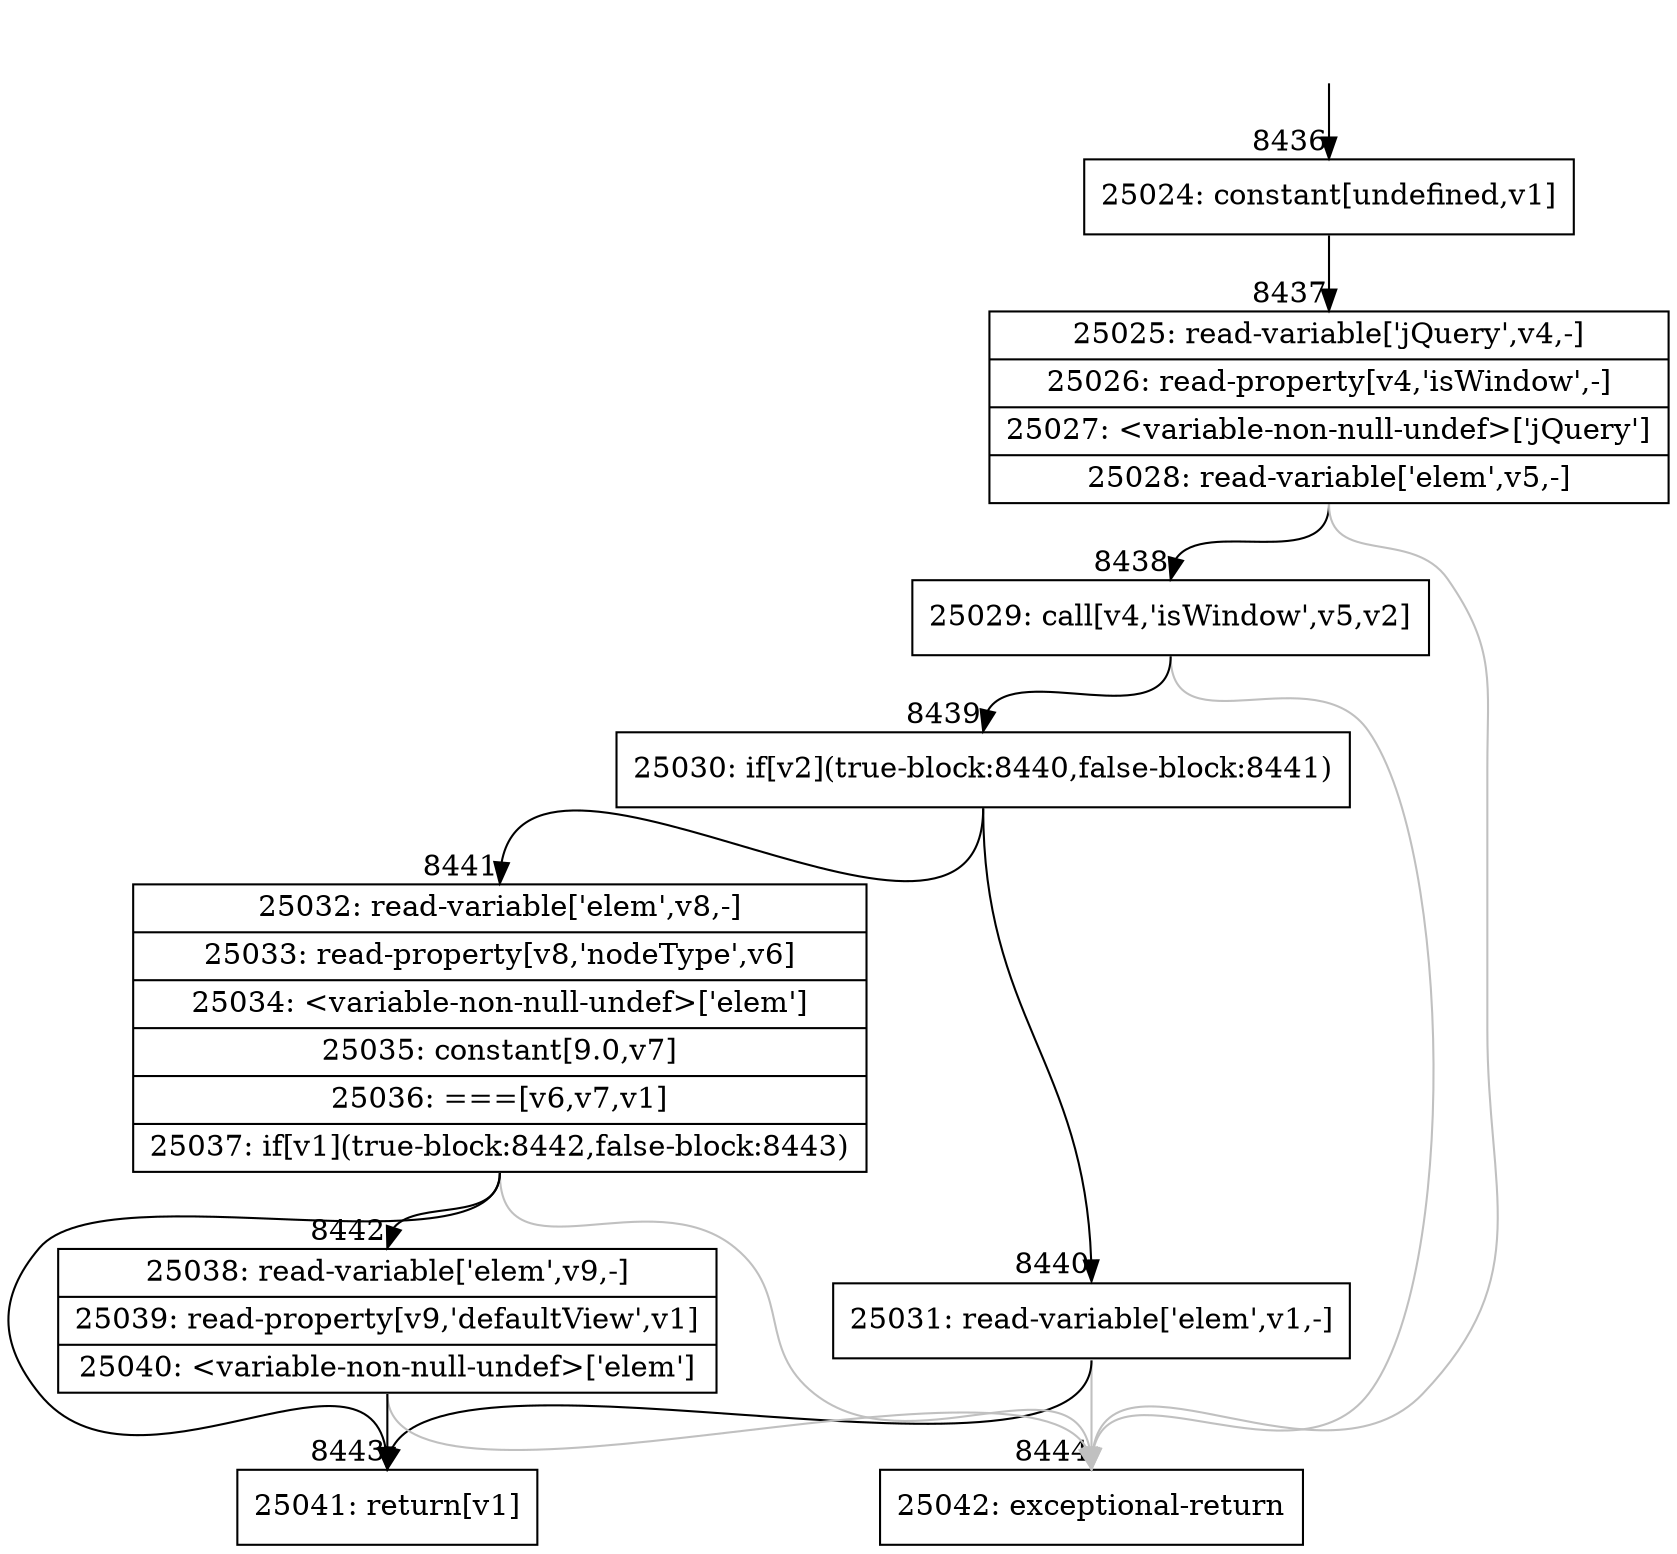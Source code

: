 digraph {
rankdir="TD"
BB_entry544[shape=none,label=""];
BB_entry544 -> BB8436 [tailport=s, headport=n, headlabel="    8436"]
BB8436 [shape=record label="{25024: constant[undefined,v1]}" ] 
BB8436 -> BB8437 [tailport=s, headport=n, headlabel="      8437"]
BB8437 [shape=record label="{25025: read-variable['jQuery',v4,-]|25026: read-property[v4,'isWindow',-]|25027: \<variable-non-null-undef\>['jQuery']|25028: read-variable['elem',v5,-]}" ] 
BB8437 -> BB8438 [tailport=s, headport=n, headlabel="      8438"]
BB8437 -> BB8444 [tailport=s, headport=n, color=gray, headlabel="      8444"]
BB8438 [shape=record label="{25029: call[v4,'isWindow',v5,v2]}" ] 
BB8438 -> BB8439 [tailport=s, headport=n, headlabel="      8439"]
BB8438 -> BB8444 [tailport=s, headport=n, color=gray]
BB8439 [shape=record label="{25030: if[v2](true-block:8440,false-block:8441)}" ] 
BB8439 -> BB8440 [tailport=s, headport=n, headlabel="      8440"]
BB8439 -> BB8441 [tailport=s, headport=n, headlabel="      8441"]
BB8440 [shape=record label="{25031: read-variable['elem',v1,-]}" ] 
BB8440 -> BB8443 [tailport=s, headport=n, headlabel="      8443"]
BB8440 -> BB8444 [tailport=s, headport=n, color=gray]
BB8441 [shape=record label="{25032: read-variable['elem',v8,-]|25033: read-property[v8,'nodeType',v6]|25034: \<variable-non-null-undef\>['elem']|25035: constant[9.0,v7]|25036: ===[v6,v7,v1]|25037: if[v1](true-block:8442,false-block:8443)}" ] 
BB8441 -> BB8443 [tailport=s, headport=n]
BB8441 -> BB8442 [tailport=s, headport=n, headlabel="      8442"]
BB8441 -> BB8444 [tailport=s, headport=n, color=gray]
BB8442 [shape=record label="{25038: read-variable['elem',v9,-]|25039: read-property[v9,'defaultView',v1]|25040: \<variable-non-null-undef\>['elem']}" ] 
BB8442 -> BB8443 [tailport=s, headport=n]
BB8442 -> BB8444 [tailport=s, headport=n, color=gray]
BB8443 [shape=record label="{25041: return[v1]}" ] 
BB8444 [shape=record label="{25042: exceptional-return}" ] 
}
